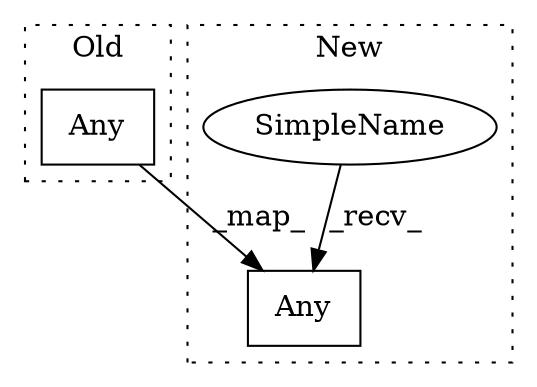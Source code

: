 digraph G {
subgraph cluster0 {
1 [label="Any" a="32" s="2741,2859" l="4,1" shape="box"];
label = "Old";
style="dotted";
}
subgraph cluster1 {
2 [label="Any" a="32" s="2610,2714" l="4,1" shape="box"];
3 [label="SimpleName" a="42" s="2597" l="12" shape="ellipse"];
label = "New";
style="dotted";
}
1 -> 2 [label="_map_"];
3 -> 2 [label="_recv_"];
}